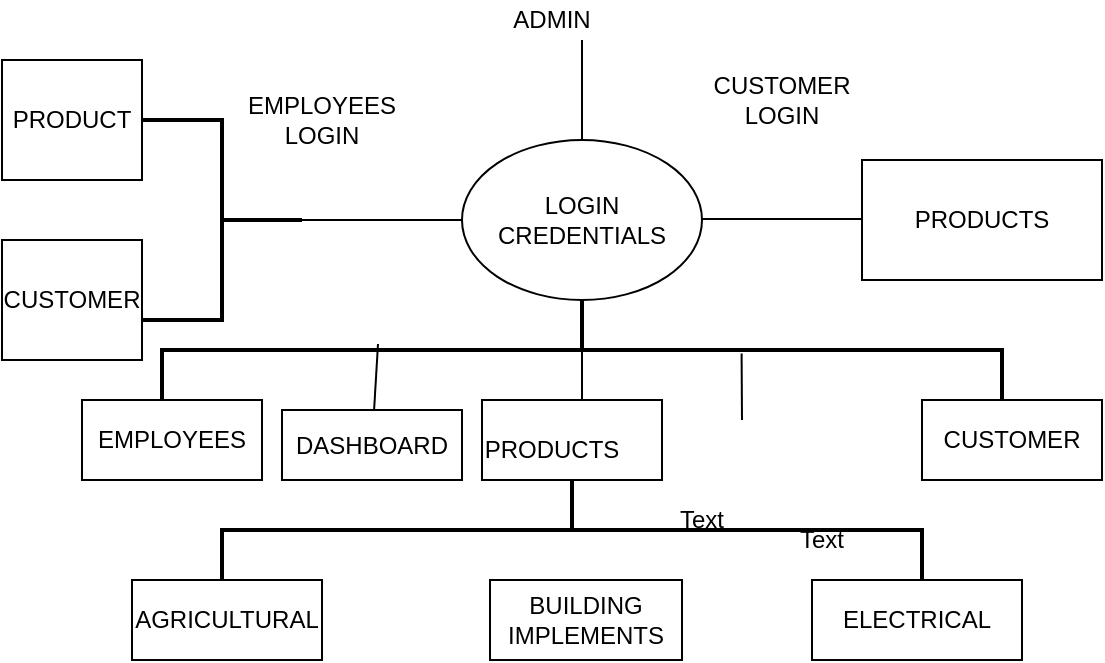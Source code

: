 <mxfile version="14.6.13" type="github">
  <diagram id="C5RBs43oDa-KdzZeNtuy" name="Page-1">
    <mxGraphModel dx="1056" dy="601" grid="1" gridSize="10" guides="1" tooltips="1" connect="1" arrows="1" fold="1" page="1" pageScale="1" pageWidth="827" pageHeight="1169" math="0" shadow="0">
      <root>
        <mxCell id="WIyWlLk6GJQsqaUBKTNV-0" />
        <mxCell id="WIyWlLk6GJQsqaUBKTNV-1" parent="WIyWlLk6GJQsqaUBKTNV-0" />
        <mxCell id="hwNWxIIS-WWgifaIi0Sa-2" value="" style="ellipse;whiteSpace=wrap;html=1;" vertex="1" parent="WIyWlLk6GJQsqaUBKTNV-1">
          <mxGeometry x="290" y="100" width="120" height="80" as="geometry" />
        </mxCell>
        <mxCell id="hwNWxIIS-WWgifaIi0Sa-4" value="" style="endArrow=none;html=1;" edge="1" parent="WIyWlLk6GJQsqaUBKTNV-1">
          <mxGeometry width="50" height="50" relative="1" as="geometry">
            <mxPoint x="210" y="140" as="sourcePoint" />
            <mxPoint x="290" y="140" as="targetPoint" />
          </mxGeometry>
        </mxCell>
        <mxCell id="hwNWxIIS-WWgifaIi0Sa-5" value="" style="endArrow=none;html=1;" edge="1" parent="WIyWlLk6GJQsqaUBKTNV-1">
          <mxGeometry width="50" height="50" relative="1" as="geometry">
            <mxPoint x="410" y="139.5" as="sourcePoint" />
            <mxPoint x="490" y="139.5" as="targetPoint" />
          </mxGeometry>
        </mxCell>
        <mxCell id="hwNWxIIS-WWgifaIi0Sa-6" value="" style="endArrow=none;html=1;" edge="1" parent="WIyWlLk6GJQsqaUBKTNV-1">
          <mxGeometry width="50" height="50" relative="1" as="geometry">
            <mxPoint x="350" y="100" as="sourcePoint" />
            <mxPoint x="350" y="50" as="targetPoint" />
          </mxGeometry>
        </mxCell>
        <mxCell id="hwNWxIIS-WWgifaIi0Sa-7" value="" style="endArrow=none;html=1;" edge="1" parent="WIyWlLk6GJQsqaUBKTNV-1">
          <mxGeometry width="50" height="50" relative="1" as="geometry">
            <mxPoint x="350" y="240" as="sourcePoint" />
            <mxPoint x="350" y="180" as="targetPoint" />
          </mxGeometry>
        </mxCell>
        <mxCell id="hwNWxIIS-WWgifaIi0Sa-12" value="LOGIN CREDENTIALS" style="text;html=1;strokeColor=none;fillColor=none;align=center;verticalAlign=middle;whiteSpace=wrap;rounded=0;" vertex="1" parent="WIyWlLk6GJQsqaUBKTNV-1">
          <mxGeometry x="330" y="130" width="40" height="20" as="geometry" />
        </mxCell>
        <mxCell id="hwNWxIIS-WWgifaIi0Sa-13" value="EMPLOYEES LOGIN" style="text;html=1;strokeColor=none;fillColor=none;align=center;verticalAlign=middle;whiteSpace=wrap;rounded=0;" vertex="1" parent="WIyWlLk6GJQsqaUBKTNV-1">
          <mxGeometry x="200" y="80" width="40" height="20" as="geometry" />
        </mxCell>
        <mxCell id="hwNWxIIS-WWgifaIi0Sa-14" value="CUSTOMER LOGIN" style="text;html=1;strokeColor=none;fillColor=none;align=center;verticalAlign=middle;whiteSpace=wrap;rounded=0;" vertex="1" parent="WIyWlLk6GJQsqaUBKTNV-1">
          <mxGeometry x="430" y="70" width="40" height="20" as="geometry" />
        </mxCell>
        <mxCell id="hwNWxIIS-WWgifaIi0Sa-15" value="ADMIN" style="text;html=1;strokeColor=none;fillColor=none;align=center;verticalAlign=middle;whiteSpace=wrap;rounded=0;" vertex="1" parent="WIyWlLk6GJQsqaUBKTNV-1">
          <mxGeometry x="240" y="30" width="190" height="20" as="geometry" />
        </mxCell>
        <mxCell id="hwNWxIIS-WWgifaIi0Sa-16" value="" style="strokeWidth=2;html=1;shape=mxgraph.flowchart.annotation_2;align=left;labelPosition=right;pointerEvents=1;direction=south;" vertex="1" parent="WIyWlLk6GJQsqaUBKTNV-1">
          <mxGeometry x="140" y="180" width="420" height="50" as="geometry" />
        </mxCell>
        <mxCell id="hwNWxIIS-WWgifaIi0Sa-17" value="" style="rounded=0;whiteSpace=wrap;html=1;" vertex="1" parent="WIyWlLk6GJQsqaUBKTNV-1">
          <mxGeometry x="300" y="230" width="90" height="40" as="geometry" />
        </mxCell>
        <mxCell id="hwNWxIIS-WWgifaIi0Sa-18" value="PRODUCTS" style="text;html=1;strokeColor=none;fillColor=none;align=center;verticalAlign=middle;whiteSpace=wrap;rounded=0;" vertex="1" parent="WIyWlLk6GJQsqaUBKTNV-1">
          <mxGeometry x="315" y="245" width="40" height="20" as="geometry" />
        </mxCell>
        <mxCell id="hwNWxIIS-WWgifaIi0Sa-19" value="" style="rounded=0;whiteSpace=wrap;html=1;" vertex="1" parent="WIyWlLk6GJQsqaUBKTNV-1">
          <mxGeometry x="100" y="230" width="90" height="40" as="geometry" />
        </mxCell>
        <mxCell id="hwNWxIIS-WWgifaIi0Sa-20" value="" style="rounded=0;whiteSpace=wrap;html=1;" vertex="1" parent="WIyWlLk6GJQsqaUBKTNV-1">
          <mxGeometry x="520" y="230" width="90" height="40" as="geometry" />
        </mxCell>
        <mxCell id="hwNWxIIS-WWgifaIi0Sa-21" value="EMPLOYEES" style="text;html=1;strokeColor=none;fillColor=none;align=center;verticalAlign=middle;whiteSpace=wrap;rounded=0;" vertex="1" parent="WIyWlLk6GJQsqaUBKTNV-1">
          <mxGeometry x="125" y="240" width="40" height="20" as="geometry" />
        </mxCell>
        <mxCell id="hwNWxIIS-WWgifaIi0Sa-22" value="CUSTOMER" style="text;html=1;strokeColor=none;fillColor=none;align=center;verticalAlign=middle;whiteSpace=wrap;rounded=0;" vertex="1" parent="WIyWlLk6GJQsqaUBKTNV-1">
          <mxGeometry x="545" y="240" width="40" height="20" as="geometry" />
        </mxCell>
        <mxCell id="hwNWxIIS-WWgifaIi0Sa-24" value="" style="endArrow=none;html=1;" edge="1" parent="WIyWlLk6GJQsqaUBKTNV-1" target="hwNWxIIS-WWgifaIi0Sa-25">
          <mxGeometry width="50" height="50" relative="1" as="geometry">
            <mxPoint x="248" y="202" as="sourcePoint" />
            <mxPoint x="268" y="207" as="targetPoint" />
          </mxGeometry>
        </mxCell>
        <mxCell id="hwNWxIIS-WWgifaIi0Sa-25" value="DASHBOARD" style="rounded=0;whiteSpace=wrap;html=1;" vertex="1" parent="WIyWlLk6GJQsqaUBKTNV-1">
          <mxGeometry x="200" y="235" width="90" height="35" as="geometry" />
        </mxCell>
        <mxCell id="hwNWxIIS-WWgifaIi0Sa-26" value="" style="endArrow=none;html=1;entryX=0.535;entryY=0.31;entryDx=0;entryDy=0;entryPerimeter=0;" edge="1" parent="WIyWlLk6GJQsqaUBKTNV-1" target="hwNWxIIS-WWgifaIi0Sa-16">
          <mxGeometry width="50" height="50" relative="1" as="geometry">
            <mxPoint x="430" y="240" as="sourcePoint" />
            <mxPoint x="460" y="215" as="targetPoint" />
          </mxGeometry>
        </mxCell>
        <mxCell id="hwNWxIIS-WWgifaIi0Sa-28" value="" style="strokeWidth=2;html=1;shape=mxgraph.flowchart.annotation_2;align=left;labelPosition=right;pointerEvents=1;direction=south;" vertex="1" parent="WIyWlLk6GJQsqaUBKTNV-1">
          <mxGeometry x="170" y="270" width="350" height="50" as="geometry" />
        </mxCell>
        <mxCell id="hwNWxIIS-WWgifaIi0Sa-29" value="AGRICULTURAL" style="rounded=0;whiteSpace=wrap;html=1;" vertex="1" parent="WIyWlLk6GJQsqaUBKTNV-1">
          <mxGeometry x="125" y="320" width="95" height="40" as="geometry" />
        </mxCell>
        <mxCell id="hwNWxIIS-WWgifaIi0Sa-30" value="ELECTRICAL" style="rounded=0;whiteSpace=wrap;html=1;" vertex="1" parent="WIyWlLk6GJQsqaUBKTNV-1">
          <mxGeometry x="465" y="320" width="105" height="40" as="geometry" />
        </mxCell>
        <mxCell id="hwNWxIIS-WWgifaIi0Sa-31" value="BUILDING IMPLEMENTS" style="rounded=0;whiteSpace=wrap;html=1;" vertex="1" parent="WIyWlLk6GJQsqaUBKTNV-1">
          <mxGeometry x="304" y="320" width="96" height="40" as="geometry" />
        </mxCell>
        <mxCell id="hwNWxIIS-WWgifaIi0Sa-32" value="PRODUCTS" style="rounded=0;whiteSpace=wrap;html=1;" vertex="1" parent="WIyWlLk6GJQsqaUBKTNV-1">
          <mxGeometry x="490" y="110" width="120" height="60" as="geometry" />
        </mxCell>
        <mxCell id="hwNWxIIS-WWgifaIi0Sa-35" style="edgeStyle=orthogonalEdgeStyle;rounded=0;orthogonalLoop=1;jettySize=auto;html=1;exitX=1;exitY=0.5;exitDx=0;exitDy=0;exitPerimeter=0;" edge="1" parent="WIyWlLk6GJQsqaUBKTNV-1" source="hwNWxIIS-WWgifaIi0Sa-28" target="hwNWxIIS-WWgifaIi0Sa-28">
          <mxGeometry relative="1" as="geometry" />
        </mxCell>
        <mxCell id="hwNWxIIS-WWgifaIi0Sa-40" value="Text" style="text;html=1;strokeColor=none;fillColor=none;align=center;verticalAlign=middle;whiteSpace=wrap;rounded=0;" vertex="1" parent="WIyWlLk6GJQsqaUBKTNV-1">
          <mxGeometry x="390" y="280" width="40" height="20" as="geometry" />
        </mxCell>
        <mxCell id="hwNWxIIS-WWgifaIi0Sa-41" value="" style="strokeWidth=2;html=1;shape=mxgraph.flowchart.annotation_2;align=left;labelPosition=right;pointerEvents=1;direction=west;" vertex="1" parent="WIyWlLk6GJQsqaUBKTNV-1">
          <mxGeometry x="130" y="90" width="80" height="100" as="geometry" />
        </mxCell>
        <mxCell id="hwNWxIIS-WWgifaIi0Sa-43" value="PRODUCT" style="rounded=0;whiteSpace=wrap;html=1;" vertex="1" parent="WIyWlLk6GJQsqaUBKTNV-1">
          <mxGeometry x="60" y="60" width="70" height="60" as="geometry" />
        </mxCell>
        <mxCell id="hwNWxIIS-WWgifaIi0Sa-44" value="CUSTOMER" style="rounded=0;whiteSpace=wrap;html=1;" vertex="1" parent="WIyWlLk6GJQsqaUBKTNV-1">
          <mxGeometry x="60" y="150" width="70" height="60" as="geometry" />
        </mxCell>
        <mxCell id="hwNWxIIS-WWgifaIi0Sa-45" value="Text" style="text;html=1;strokeColor=none;fillColor=none;align=center;verticalAlign=middle;whiteSpace=wrap;rounded=0;" vertex="1" parent="WIyWlLk6GJQsqaUBKTNV-1">
          <mxGeometry x="450" y="290" width="40" height="20" as="geometry" />
        </mxCell>
      </root>
    </mxGraphModel>
  </diagram>
</mxfile>
